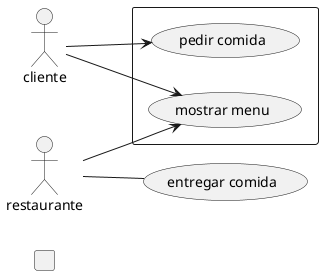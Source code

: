 @startuml
'https://plantuml.com/sequence-diagram


left to right direction
actor "cliente" as fc
rectangle  {
  usecase "mostrar menu" as UC1
  usecase "pedir comida" as UC2
}
fc --> UC1
fc --> UC2

left to right direction
actor "restaurante" as rs
rectangle  {
  usecase "mostrar menu" as UC1
}
rs -- (entregar comida)
rs --> UC1

@enduml